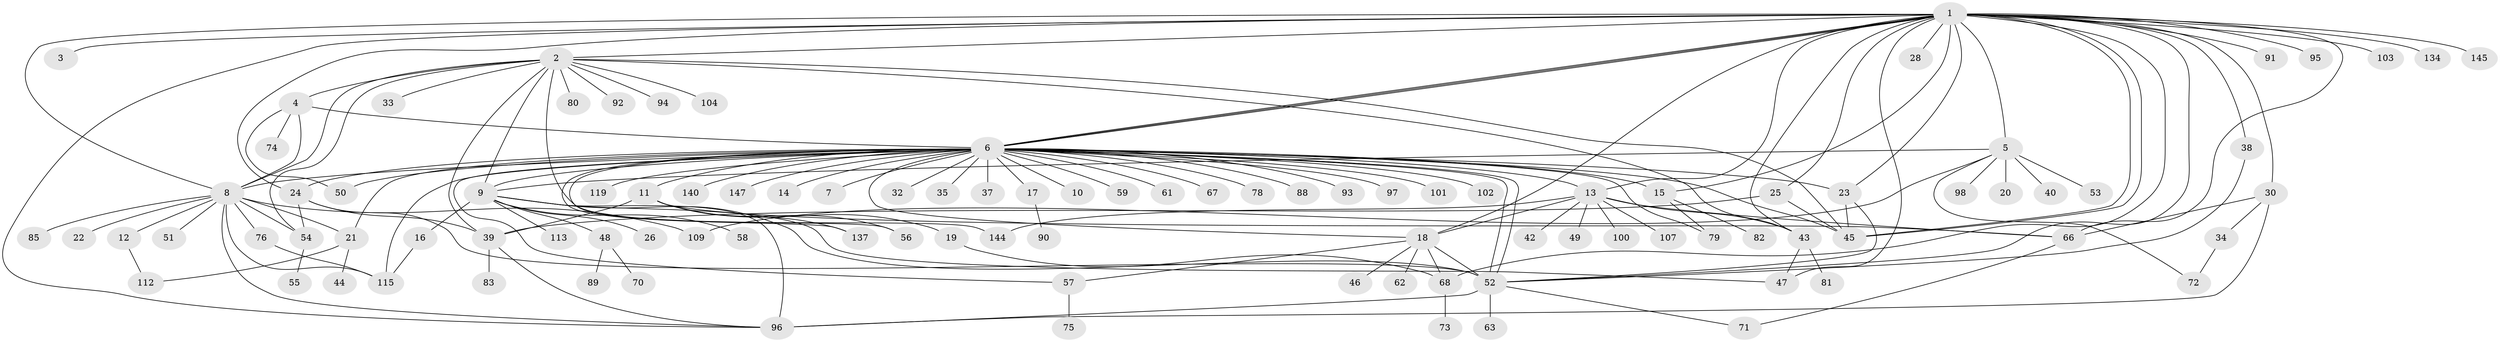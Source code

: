 // original degree distribution, {29: 0.006802721088435374, 14: 0.006802721088435374, 1: 0.5034013605442177, 5: 0.05442176870748299, 8: 0.02040816326530612, 40: 0.006802721088435374, 15: 0.006802721088435374, 10: 0.013605442176870748, 6: 0.02040816326530612, 2: 0.19727891156462585, 3: 0.10204081632653061, 4: 0.04081632653061224, 7: 0.02040816326530612}
// Generated by graph-tools (version 1.1) at 2025/17/03/04/25 18:17:59]
// undirected, 102 vertices, 160 edges
graph export_dot {
graph [start="1"]
  node [color=gray90,style=filled];
  1;
  2;
  3;
  4;
  5;
  6 [super="+36"];
  7;
  8;
  9 [super="+84"];
  10;
  11;
  12;
  13;
  14;
  15 [super="+60+114+129"];
  16;
  17;
  18 [super="+41"];
  19;
  20;
  21;
  22;
  23 [super="+29"];
  24 [super="+27"];
  25 [super="+108"];
  26 [super="+127"];
  28;
  30 [super="+31+111"];
  32 [super="+124"];
  33;
  34;
  35;
  37;
  38 [super="+99+64"];
  39 [super="+116+125"];
  40;
  42;
  43;
  44;
  45 [super="+136"];
  46;
  47;
  48;
  49;
  50;
  51;
  52 [super="+77+87"];
  53;
  54 [super="+65+132"];
  55;
  56 [super="+86"];
  57;
  58;
  59;
  61;
  62;
  63;
  66 [super="+120"];
  67;
  68;
  70;
  71;
  72 [super="+135"];
  73;
  74;
  75;
  76 [super="+128+118"];
  78;
  79;
  80;
  81;
  82 [super="+133"];
  83;
  85;
  88;
  89 [super="+130"];
  90;
  91;
  92;
  93;
  94;
  95;
  96 [super="+105"];
  97;
  98;
  100;
  101;
  102;
  103;
  104;
  107;
  109;
  112 [super="+141+123"];
  113;
  115 [super="+139+143"];
  119;
  134;
  137;
  140;
  144 [super="+146"];
  145;
  147;
  1 -- 2;
  1 -- 3;
  1 -- 5;
  1 -- 6;
  1 -- 6;
  1 -- 6;
  1 -- 8;
  1 -- 13;
  1 -- 15;
  1 -- 18;
  1 -- 23;
  1 -- 24;
  1 -- 25;
  1 -- 28;
  1 -- 30;
  1 -- 38;
  1 -- 43;
  1 -- 45;
  1 -- 45;
  1 -- 47;
  1 -- 68;
  1 -- 91;
  1 -- 95;
  1 -- 96;
  1 -- 103;
  1 -- 134;
  1 -- 145;
  1 -- 66;
  1 -- 52;
  2 -- 4;
  2 -- 8;
  2 -- 9;
  2 -- 33;
  2 -- 39;
  2 -- 43;
  2 -- 45;
  2 -- 80;
  2 -- 92;
  2 -- 94;
  2 -- 104;
  2 -- 144;
  2 -- 54;
  4 -- 6;
  4 -- 8;
  4 -- 50;
  4 -- 74;
  5 -- 9;
  5 -- 20;
  5 -- 40;
  5 -- 53;
  5 -- 72;
  5 -- 98;
  5 -- 109;
  6 -- 7;
  6 -- 8;
  6 -- 9 [weight=2];
  6 -- 10;
  6 -- 11;
  6 -- 14;
  6 -- 15;
  6 -- 17;
  6 -- 21;
  6 -- 23;
  6 -- 24 [weight=3];
  6 -- 32;
  6 -- 35;
  6 -- 37;
  6 -- 45;
  6 -- 50;
  6 -- 52 [weight=2];
  6 -- 52;
  6 -- 56;
  6 -- 57;
  6 -- 59;
  6 -- 61;
  6 -- 67;
  6 -- 78;
  6 -- 79;
  6 -- 88;
  6 -- 97;
  6 -- 102;
  6 -- 119;
  6 -- 137;
  6 -- 147;
  6 -- 115;
  6 -- 93;
  6 -- 101;
  6 -- 140;
  6 -- 13;
  6 -- 18;
  8 -- 12;
  8 -- 21;
  8 -- 22;
  8 -- 51;
  8 -- 54;
  8 -- 76;
  8 -- 85;
  8 -- 96;
  8 -- 109;
  8 -- 115 [weight=2];
  9 -- 16;
  9 -- 26;
  9 -- 48;
  9 -- 58;
  9 -- 96;
  9 -- 52;
  9 -- 113;
  9 -- 47;
  11 -- 19;
  11 -- 137;
  11 -- 66;
  11 -- 56;
  11 -- 39;
  12 -- 112;
  13 -- 42;
  13 -- 43;
  13 -- 49;
  13 -- 100;
  13 -- 107;
  13 -- 144;
  13 -- 66;
  13 -- 18;
  15 -- 82;
  15 -- 79;
  16 -- 115;
  17 -- 90;
  18 -- 68;
  18 -- 52;
  18 -- 46;
  18 -- 57;
  18 -- 62;
  19 -- 68;
  21 -- 44;
  21 -- 112;
  23 -- 52;
  23 -- 45;
  24 -- 39;
  24 -- 54;
  24 -- 52;
  25 -- 39;
  25 -- 45;
  30 -- 34;
  30 -- 66;
  30 -- 96 [weight=2];
  34 -- 72;
  38 -- 52;
  39 -- 83;
  39 -- 96;
  43 -- 47;
  43 -- 81;
  48 -- 70;
  48 -- 89;
  52 -- 63;
  52 -- 71;
  52 -- 96;
  54 -- 55;
  57 -- 75;
  66 -- 71;
  68 -- 73;
  76 -- 115;
}
